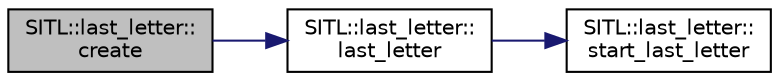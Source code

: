 digraph "SITL::last_letter::create"
{
 // INTERACTIVE_SVG=YES
  edge [fontname="Helvetica",fontsize="10",labelfontname="Helvetica",labelfontsize="10"];
  node [fontname="Helvetica",fontsize="10",shape=record];
  rankdir="LR";
  Node1 [label="SITL::last_letter::\lcreate",height=0.2,width=0.4,color="black", fillcolor="grey75", style="filled", fontcolor="black"];
  Node1 -> Node2 [color="midnightblue",fontsize="10",style="solid",fontname="Helvetica"];
  Node2 [label="SITL::last_letter::\llast_letter",height=0.2,width=0.4,color="black", fillcolor="white", style="filled",URL="$classSITL_1_1last__letter.html#a9d255f1a09a2e1350b889f4d454b571c"];
  Node2 -> Node3 [color="midnightblue",fontsize="10",style="solid",fontname="Helvetica"];
  Node3 [label="SITL::last_letter::\lstart_last_letter",height=0.2,width=0.4,color="black", fillcolor="white", style="filled",URL="$classSITL_1_1last__letter.html#a0a7dd9849f2735b4b929f15fb9aa311c"];
}
